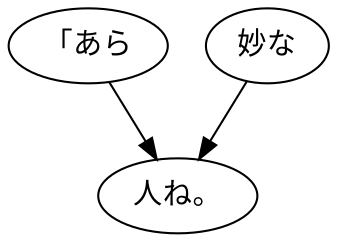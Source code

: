 digraph graph7466 {
	node0 [label="「あら"];
	node1 [label="妙な"];
	node2 [label="人ね。"];
	node0 -> node2;
	node1 -> node2;
}
